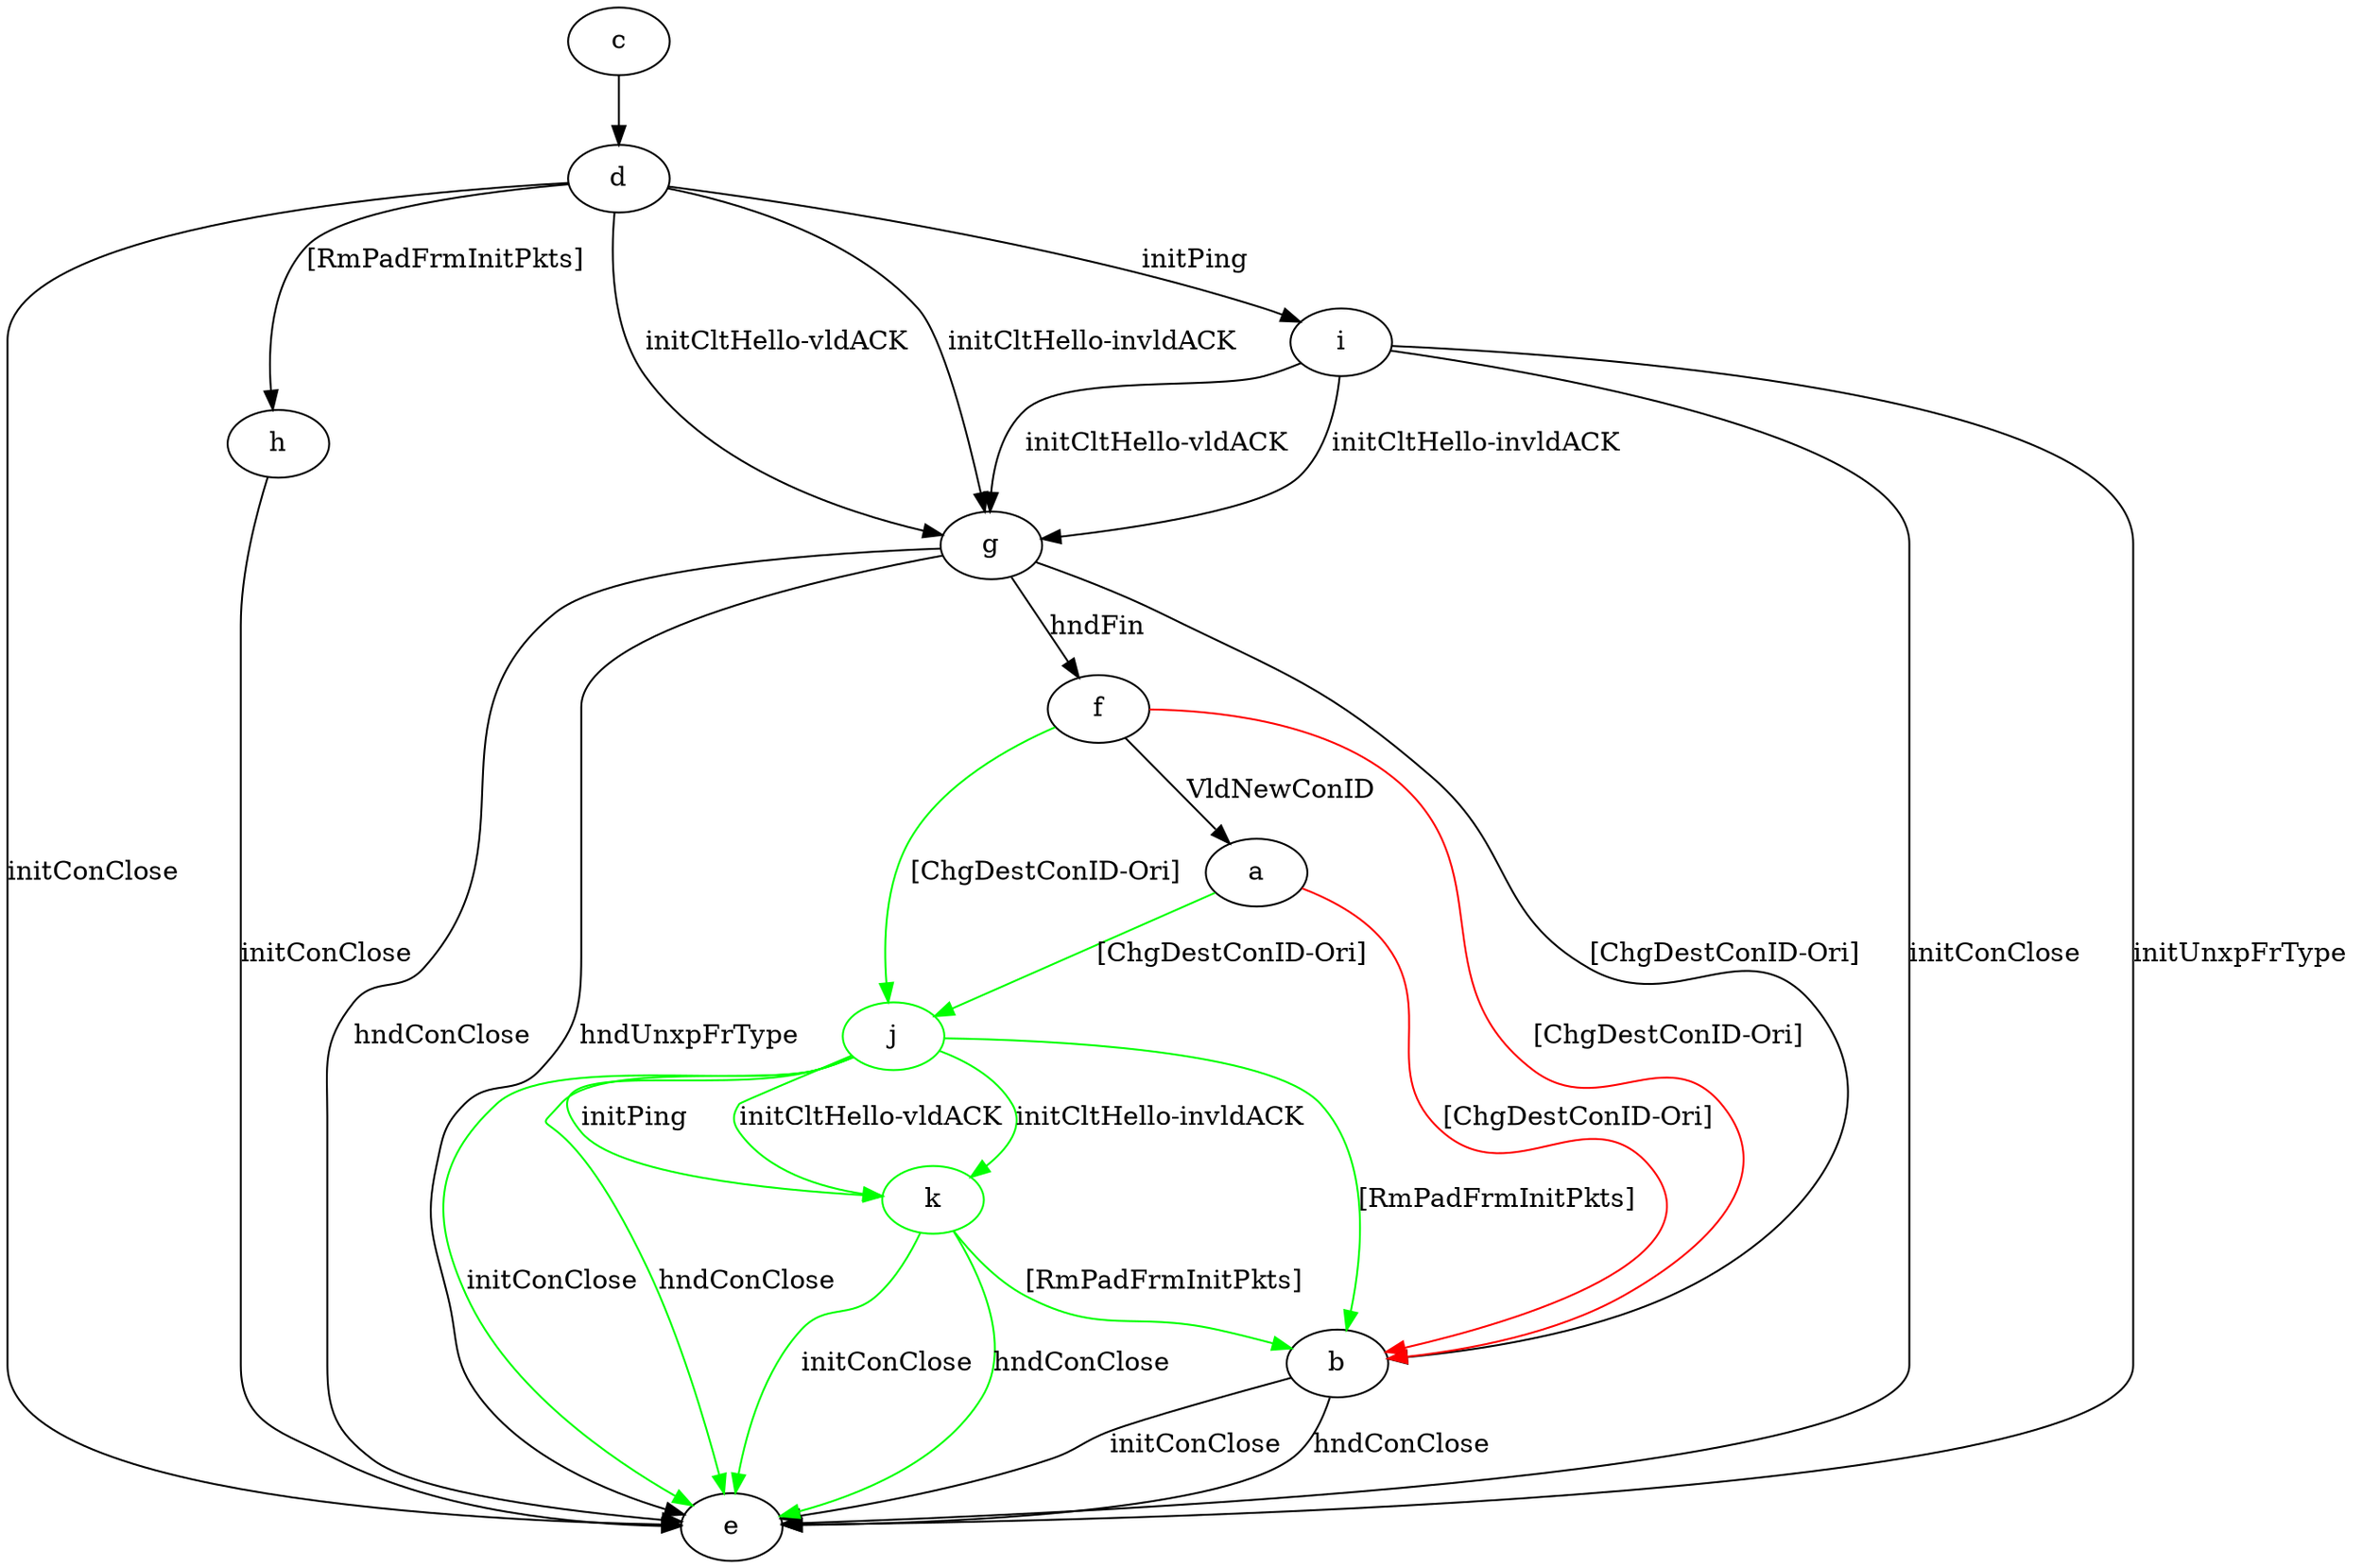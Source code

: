 digraph "" {
	a -> b	[key=0,
		color=red,
		label="[ChgDestConID-Ori] "];
	j	[color=green];
	a -> j	[key=0,
		color=green,
		label="[ChgDestConID-Ori] "];
	b -> e	[key=0,
		label="initConClose "];
	b -> e	[key=1,
		label="hndConClose "];
	c -> d	[key=0];
	d -> e	[key=0,
		label="initConClose "];
	d -> g	[key=0,
		label="initCltHello-vldACK "];
	d -> g	[key=1,
		label="initCltHello-invldACK "];
	d -> h	[key=0,
		label="[RmPadFrmInitPkts] "];
	d -> i	[key=0,
		label="initPing "];
	f -> a	[key=0,
		label="VldNewConID "];
	f -> b	[key=0,
		color=red,
		label="[ChgDestConID-Ori] "];
	f -> j	[key=0,
		color=green,
		label="[ChgDestConID-Ori] "];
	g -> b	[key=0,
		label="[ChgDestConID-Ori] "];
	g -> e	[key=0,
		label="hndConClose "];
	g -> e	[key=1,
		label="hndUnxpFrType "];
	g -> f	[key=0,
		label="hndFin "];
	h -> e	[key=0,
		label="initConClose "];
	i -> e	[key=0,
		label="initConClose "];
	i -> e	[key=1,
		label="initUnxpFrType "];
	i -> g	[key=0,
		label="initCltHello-vldACK "];
	i -> g	[key=1,
		label="initCltHello-invldACK "];
	j -> b	[key=0,
		color=green,
		label="[RmPadFrmInitPkts] "];
	j -> e	[key=0,
		color=green,
		label="initConClose "];
	j -> e	[key=1,
		color=green,
		label="hndConClose "];
	k	[color=green];
	j -> k	[key=0,
		color=green,
		label="initPing "];
	j -> k	[key=1,
		color=green,
		label="initCltHello-vldACK "];
	j -> k	[key=2,
		color=green,
		label="initCltHello-invldACK "];
	k -> b	[key=0,
		color=green,
		label="[RmPadFrmInitPkts] "];
	k -> e	[key=0,
		color=green,
		label="initConClose "];
	k -> e	[key=1,
		color=green,
		label="hndConClose "];
}
